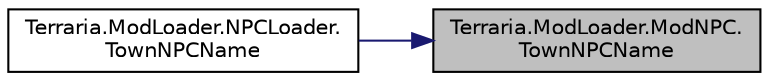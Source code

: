 digraph "Terraria.ModLoader.ModNPC.TownNPCName"
{
 // LATEX_PDF_SIZE
  edge [fontname="Helvetica",fontsize="10",labelfontname="Helvetica",labelfontsize="10"];
  node [fontname="Helvetica",fontsize="10",shape=record];
  rankdir="RL";
  Node1 [label="Terraria.ModLoader.ModNPC.\lTownNPCName",height=0.2,width=0.4,color="black", fillcolor="grey75", style="filled", fontcolor="black",tooltip="Allows you to give this town NPC any name when it spawns. By default returns something embarrassing."];
  Node1 -> Node2 [dir="back",color="midnightblue",fontsize="10",style="solid",fontname="Helvetica"];
  Node2 [label="Terraria.ModLoader.NPCLoader.\lTownNPCName",height=0.2,width=0.4,color="black", fillcolor="white", style="filled",URL="$class_terraria_1_1_mod_loader_1_1_n_p_c_loader.html#a1622b410cb65da245e1d090d00615398",tooltip=" "];
}
